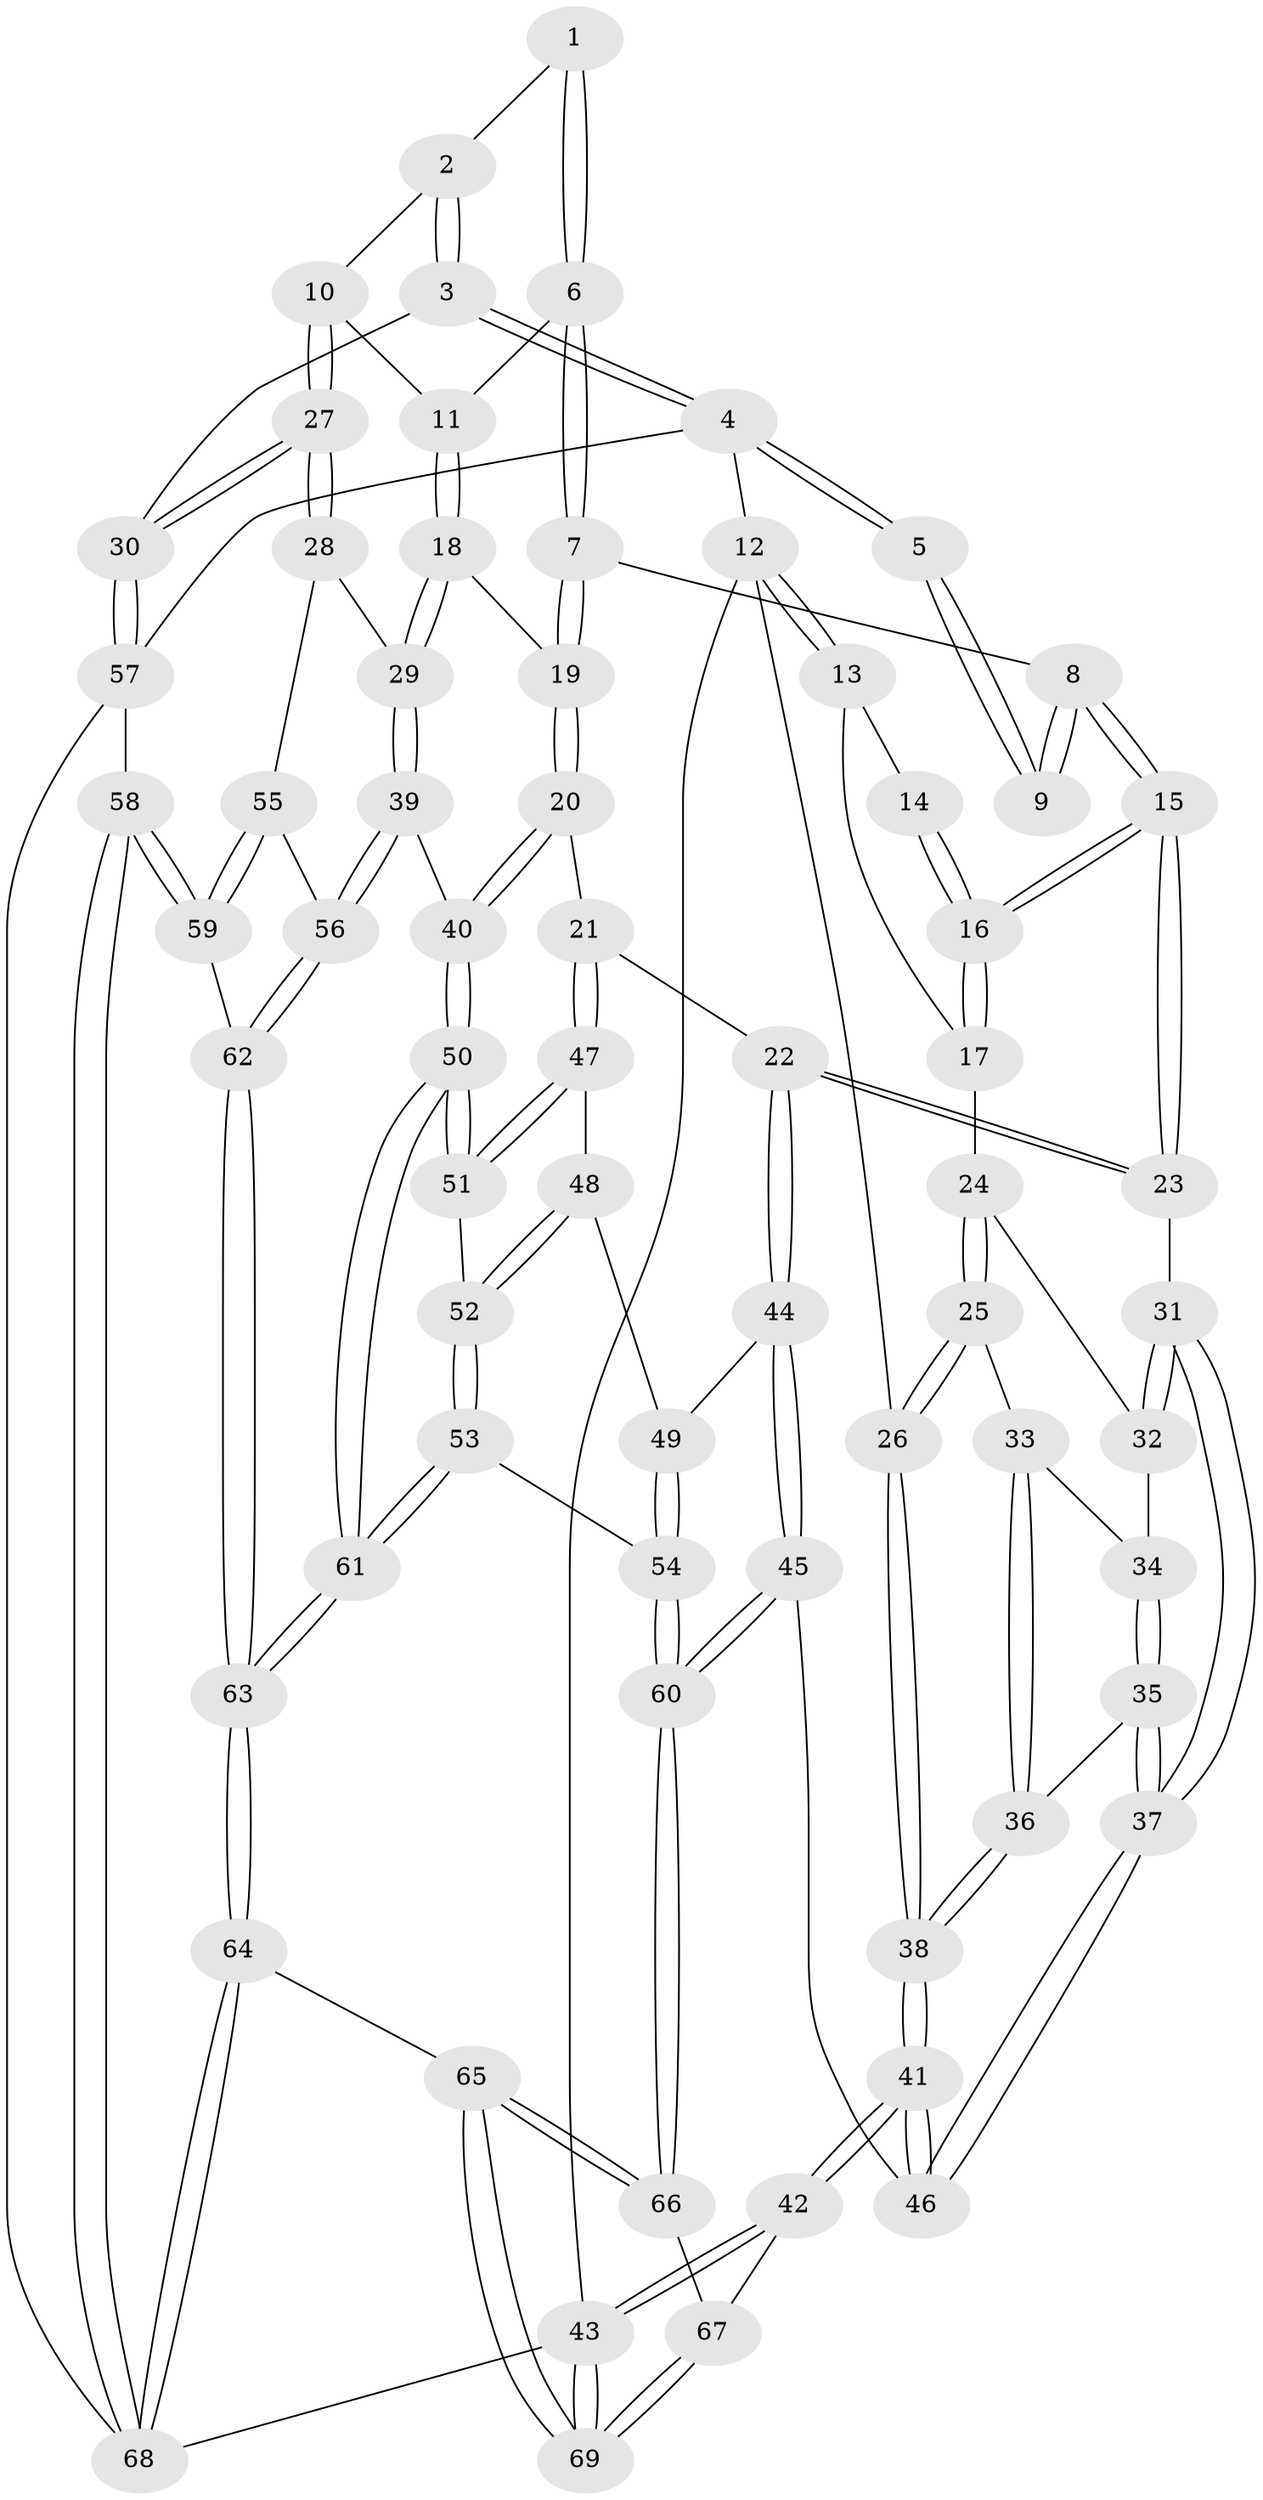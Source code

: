 // coarse degree distribution, {5: 0.4791666666666667, 6: 0.1875, 4: 0.3125, 3: 0.020833333333333332}
// Generated by graph-tools (version 1.1) at 2025/21/03/04/25 18:21:11]
// undirected, 69 vertices, 169 edges
graph export_dot {
graph [start="1"]
  node [color=gray90,style=filled];
  1 [pos="+0.8324104666189831+0.07281365319088233"];
  2 [pos="+0.8653044186226978+0.0969765090640595"];
  3 [pos="+1+0"];
  4 [pos="+1+0"];
  5 [pos="+0.7273117515693138+0"];
  6 [pos="+0.7613571614201794+0.1622681742628439"];
  7 [pos="+0.57454382409759+0.1667469476841456"];
  8 [pos="+0.5347340344367705+0.08050173032128145"];
  9 [pos="+0.4890597513911625+0"];
  10 [pos="+0.9155887834914741+0.2436830615705597"];
  11 [pos="+0.8337377554716657+0.24897518038056127"];
  12 [pos="+0+0"];
  13 [pos="+0+0"];
  14 [pos="+0.25813869422470626+0"];
  15 [pos="+0.2883412562975981+0.2900786278427257"];
  16 [pos="+0.2587289121853218+0.2627002176754056"];
  17 [pos="+0.1793678015046547+0.2663789056792111"];
  18 [pos="+0.764522701006138+0.3081625429354093"];
  19 [pos="+0.5813750671443069+0.2697475191243585"];
  20 [pos="+0.5570265166819479+0.3309201930041086"];
  21 [pos="+0.37683066195600534+0.3786265086906131"];
  22 [pos="+0.3294773403663233+0.3667617655107144"];
  23 [pos="+0.31894124657924794+0.357205361316291"];
  24 [pos="+0.13916770358838287+0.29100745989356014"];
  25 [pos="+0+0.0932194769750999"];
  26 [pos="+0+0.0020397197969157354"];
  27 [pos="+1+0.3342024969021138"];
  28 [pos="+1+0.3712290659452659"];
  29 [pos="+0.7885407528317595+0.3831964275258454"];
  30 [pos="+1+0.3322476445341703"];
  31 [pos="+0.18290113424933463+0.41473203910200485"];
  32 [pos="+0.13024862754605687+0.3069526518532088"];
  33 [pos="+0.046817490717838924+0.3379538756585211"];
  34 [pos="+0.083382684987294+0.34882800461502483"];
  35 [pos="+0.08880438583837953+0.40724063874102584"];
  36 [pos="+0+0.4298126414164714"];
  37 [pos="+0.13279827281953313+0.46625193182461233"];
  38 [pos="+0+0.5287394623942935"];
  39 [pos="+0.7379863548366347+0.5071561096207962"];
  40 [pos="+0.592262568803941+0.42065398515353375"];
  41 [pos="+0+0.5937183652371514"];
  42 [pos="+0+0.9111293636675915"];
  43 [pos="+0+1"];
  44 [pos="+0.2712174631892127+0.5149370178806126"];
  45 [pos="+0.14517056505707185+0.611224470249907"];
  46 [pos="+0.12432676303352294+0.59819798706932"];
  47 [pos="+0.4006164801253714+0.46602539851325525"];
  48 [pos="+0.3436507198762103+0.542503297071853"];
  49 [pos="+0.32154012068527993+0.5378409064561158"];
  50 [pos="+0.5108900656119092+0.5656527779819959"];
  51 [pos="+0.45213485722518276+0.5474876800090875"];
  52 [pos="+0.38368756240184426+0.5828152880310423"];
  53 [pos="+0.36573171691689826+0.6227040154231442"];
  54 [pos="+0.32356670224223705+0.6438777658947227"];
  55 [pos="+0.9030828942877436+0.49374797572453716"];
  56 [pos="+0.7423492861840439+0.5150784301653136"];
  57 [pos="+1+0.7333004344968287"];
  58 [pos="+0.9431578029960579+0.7443705846065194"];
  59 [pos="+0.9314072364367703+0.7241994481220941"];
  60 [pos="+0.21269435057777833+0.7187404151831768"];
  61 [pos="+0.5809278805768316+0.7711105360731806"];
  62 [pos="+0.7396475213496349+0.547748394285756"];
  63 [pos="+0.5814276864316082+0.7720360686389499"];
  64 [pos="+0.5866916166702456+1"];
  65 [pos="+0.5651765530628965+1"];
  66 [pos="+0.22009838417012187+0.754830996295749"];
  67 [pos="+0.08089224004511522+0.8659283101965908"];
  68 [pos="+0.5873970894017014+1"];
  69 [pos="+0.24173384555839728+1"];
  1 -- 2;
  1 -- 6;
  1 -- 6;
  2 -- 3;
  2 -- 3;
  2 -- 10;
  3 -- 4;
  3 -- 4;
  3 -- 30;
  4 -- 5;
  4 -- 5;
  4 -- 12;
  4 -- 57;
  5 -- 9;
  5 -- 9;
  6 -- 7;
  6 -- 7;
  6 -- 11;
  7 -- 8;
  7 -- 19;
  7 -- 19;
  8 -- 9;
  8 -- 9;
  8 -- 15;
  8 -- 15;
  10 -- 11;
  10 -- 27;
  10 -- 27;
  11 -- 18;
  11 -- 18;
  12 -- 13;
  12 -- 13;
  12 -- 26;
  12 -- 43;
  13 -- 14;
  13 -- 17;
  14 -- 16;
  14 -- 16;
  15 -- 16;
  15 -- 16;
  15 -- 23;
  15 -- 23;
  16 -- 17;
  16 -- 17;
  17 -- 24;
  18 -- 19;
  18 -- 29;
  18 -- 29;
  19 -- 20;
  19 -- 20;
  20 -- 21;
  20 -- 40;
  20 -- 40;
  21 -- 22;
  21 -- 47;
  21 -- 47;
  22 -- 23;
  22 -- 23;
  22 -- 44;
  22 -- 44;
  23 -- 31;
  24 -- 25;
  24 -- 25;
  24 -- 32;
  25 -- 26;
  25 -- 26;
  25 -- 33;
  26 -- 38;
  26 -- 38;
  27 -- 28;
  27 -- 28;
  27 -- 30;
  27 -- 30;
  28 -- 29;
  28 -- 55;
  29 -- 39;
  29 -- 39;
  30 -- 57;
  30 -- 57;
  31 -- 32;
  31 -- 32;
  31 -- 37;
  31 -- 37;
  32 -- 34;
  33 -- 34;
  33 -- 36;
  33 -- 36;
  34 -- 35;
  34 -- 35;
  35 -- 36;
  35 -- 37;
  35 -- 37;
  36 -- 38;
  36 -- 38;
  37 -- 46;
  37 -- 46;
  38 -- 41;
  38 -- 41;
  39 -- 40;
  39 -- 56;
  39 -- 56;
  40 -- 50;
  40 -- 50;
  41 -- 42;
  41 -- 42;
  41 -- 46;
  41 -- 46;
  42 -- 43;
  42 -- 43;
  42 -- 67;
  43 -- 69;
  43 -- 69;
  43 -- 68;
  44 -- 45;
  44 -- 45;
  44 -- 49;
  45 -- 46;
  45 -- 60;
  45 -- 60;
  47 -- 48;
  47 -- 51;
  47 -- 51;
  48 -- 49;
  48 -- 52;
  48 -- 52;
  49 -- 54;
  49 -- 54;
  50 -- 51;
  50 -- 51;
  50 -- 61;
  50 -- 61;
  51 -- 52;
  52 -- 53;
  52 -- 53;
  53 -- 54;
  53 -- 61;
  53 -- 61;
  54 -- 60;
  54 -- 60;
  55 -- 56;
  55 -- 59;
  55 -- 59;
  56 -- 62;
  56 -- 62;
  57 -- 58;
  57 -- 68;
  58 -- 59;
  58 -- 59;
  58 -- 68;
  58 -- 68;
  59 -- 62;
  60 -- 66;
  60 -- 66;
  61 -- 63;
  61 -- 63;
  62 -- 63;
  62 -- 63;
  63 -- 64;
  63 -- 64;
  64 -- 65;
  64 -- 68;
  64 -- 68;
  65 -- 66;
  65 -- 66;
  65 -- 69;
  65 -- 69;
  66 -- 67;
  67 -- 69;
  67 -- 69;
}
